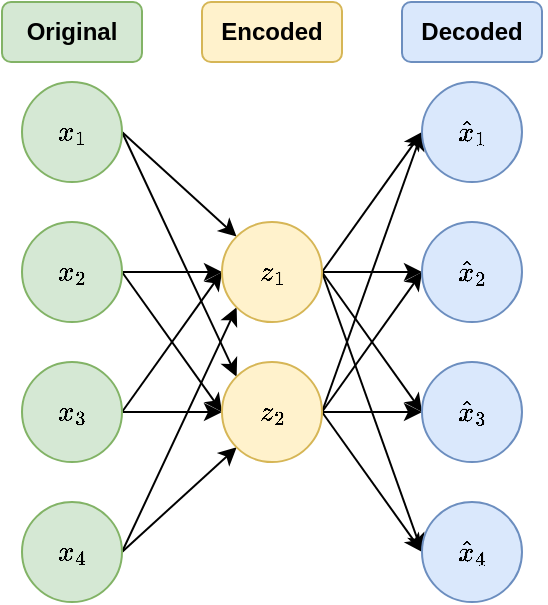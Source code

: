 <mxfile version="24.2.5" type="device">
  <diagram name="Page-1" id="mPvDxTL2O1whu2nM7hdp">
    <mxGraphModel dx="1195" dy="703" grid="1" gridSize="10" guides="1" tooltips="1" connect="1" arrows="1" fold="1" page="1" pageScale="1" pageWidth="1169" pageHeight="827" math="1" shadow="0">
      <root>
        <mxCell id="0" />
        <mxCell id="1" parent="0" />
        <mxCell id="XTUsNYbPlvS-B-yWx4Br-8" style="edgeStyle=none;rounded=0;orthogonalLoop=1;jettySize=auto;html=1;exitX=1;exitY=0.5;exitDx=0;exitDy=0;entryX=0;entryY=0;entryDx=0;entryDy=0;" edge="1" parent="1" source="19ZF0TEpJwVqldTS_Qyl-1" target="XTUsNYbPlvS-B-yWx4Br-5">
          <mxGeometry relative="1" as="geometry" />
        </mxCell>
        <mxCell id="XTUsNYbPlvS-B-yWx4Br-9" style="edgeStyle=none;rounded=0;orthogonalLoop=1;jettySize=auto;html=1;exitX=1;exitY=0.5;exitDx=0;exitDy=0;entryX=0;entryY=0;entryDx=0;entryDy=0;" edge="1" parent="1" source="19ZF0TEpJwVqldTS_Qyl-1" target="XTUsNYbPlvS-B-yWx4Br-6">
          <mxGeometry relative="1" as="geometry" />
        </mxCell>
        <mxCell id="19ZF0TEpJwVqldTS_Qyl-1" value="$$x_1$$" style="ellipse;whiteSpace=wrap;html=1;fillColor=#d5e8d4;strokeColor=#82b366;" parent="1" vertex="1">
          <mxGeometry x="20" y="50" width="50" height="50" as="geometry" />
        </mxCell>
        <mxCell id="XTUsNYbPlvS-B-yWx4Br-10" style="edgeStyle=none;rounded=0;orthogonalLoop=1;jettySize=auto;html=1;exitX=1;exitY=0.5;exitDx=0;exitDy=0;entryX=0;entryY=0.5;entryDx=0;entryDy=0;" edge="1" parent="1" source="19ZF0TEpJwVqldTS_Qyl-2" target="XTUsNYbPlvS-B-yWx4Br-5">
          <mxGeometry relative="1" as="geometry" />
        </mxCell>
        <mxCell id="XTUsNYbPlvS-B-yWx4Br-16" style="edgeStyle=none;rounded=0;orthogonalLoop=1;jettySize=auto;html=1;exitX=1;exitY=0.5;exitDx=0;exitDy=0;entryX=0;entryY=0.5;entryDx=0;entryDy=0;" edge="1" parent="1" source="19ZF0TEpJwVqldTS_Qyl-2" target="XTUsNYbPlvS-B-yWx4Br-6">
          <mxGeometry relative="1" as="geometry" />
        </mxCell>
        <mxCell id="19ZF0TEpJwVqldTS_Qyl-2" value="$$x_2$$" style="ellipse;whiteSpace=wrap;html=1;fillColor=#d5e8d4;strokeColor=#82b366;" parent="1" vertex="1">
          <mxGeometry x="20" y="120" width="50" height="50" as="geometry" />
        </mxCell>
        <mxCell id="XTUsNYbPlvS-B-yWx4Br-12" style="edgeStyle=none;rounded=0;orthogonalLoop=1;jettySize=auto;html=1;exitX=1;exitY=0.5;exitDx=0;exitDy=0;entryX=0;entryY=0.5;entryDx=0;entryDy=0;" edge="1" parent="1" source="19ZF0TEpJwVqldTS_Qyl-3" target="XTUsNYbPlvS-B-yWx4Br-5">
          <mxGeometry relative="1" as="geometry" />
        </mxCell>
        <mxCell id="XTUsNYbPlvS-B-yWx4Br-13" style="edgeStyle=none;rounded=0;orthogonalLoop=1;jettySize=auto;html=1;exitX=1;exitY=0.5;exitDx=0;exitDy=0;entryX=0;entryY=0.5;entryDx=0;entryDy=0;" edge="1" parent="1" source="19ZF0TEpJwVqldTS_Qyl-3" target="XTUsNYbPlvS-B-yWx4Br-6">
          <mxGeometry relative="1" as="geometry" />
        </mxCell>
        <mxCell id="19ZF0TEpJwVqldTS_Qyl-3" value="$$x_3$$" style="ellipse;whiteSpace=wrap;html=1;fillColor=#d5e8d4;strokeColor=#82b366;" parent="1" vertex="1">
          <mxGeometry x="20" y="190" width="50" height="50" as="geometry" />
        </mxCell>
        <mxCell id="XTUsNYbPlvS-B-yWx4Br-14" style="edgeStyle=none;rounded=0;orthogonalLoop=1;jettySize=auto;html=1;exitX=1;exitY=0.5;exitDx=0;exitDy=0;entryX=0;entryY=1;entryDx=0;entryDy=0;" edge="1" parent="1" source="19ZF0TEpJwVqldTS_Qyl-4" target="XTUsNYbPlvS-B-yWx4Br-5">
          <mxGeometry relative="1" as="geometry" />
        </mxCell>
        <mxCell id="XTUsNYbPlvS-B-yWx4Br-15" style="edgeStyle=none;rounded=0;orthogonalLoop=1;jettySize=auto;html=1;exitX=1;exitY=0.5;exitDx=0;exitDy=0;entryX=0;entryY=1;entryDx=0;entryDy=0;" edge="1" parent="1" source="19ZF0TEpJwVqldTS_Qyl-4" target="XTUsNYbPlvS-B-yWx4Br-6">
          <mxGeometry relative="1" as="geometry" />
        </mxCell>
        <mxCell id="19ZF0TEpJwVqldTS_Qyl-4" value="$$x_4$$" style="ellipse;whiteSpace=wrap;html=1;fillColor=#d5e8d4;strokeColor=#82b366;" parent="1" vertex="1">
          <mxGeometry x="20" y="260" width="50" height="50" as="geometry" />
        </mxCell>
        <mxCell id="XTUsNYbPlvS-B-yWx4Br-25" style="edgeStyle=none;rounded=0;orthogonalLoop=1;jettySize=auto;html=1;exitX=1;exitY=0.5;exitDx=0;exitDy=0;entryX=0;entryY=0.5;entryDx=0;entryDy=0;" edge="1" parent="1" source="XTUsNYbPlvS-B-yWx4Br-5" target="XTUsNYbPlvS-B-yWx4Br-21">
          <mxGeometry relative="1" as="geometry" />
        </mxCell>
        <mxCell id="XTUsNYbPlvS-B-yWx4Br-26" style="edgeStyle=none;rounded=0;orthogonalLoop=1;jettySize=auto;html=1;exitX=1;exitY=0.5;exitDx=0;exitDy=0;entryX=0;entryY=0.5;entryDx=0;entryDy=0;" edge="1" parent="1" source="XTUsNYbPlvS-B-yWx4Br-5" target="XTUsNYbPlvS-B-yWx4Br-22">
          <mxGeometry relative="1" as="geometry" />
        </mxCell>
        <mxCell id="XTUsNYbPlvS-B-yWx4Br-27" style="edgeStyle=none;rounded=0;orthogonalLoop=1;jettySize=auto;html=1;exitX=1;exitY=0.5;exitDx=0;exitDy=0;entryX=0;entryY=0.5;entryDx=0;entryDy=0;" edge="1" parent="1" source="XTUsNYbPlvS-B-yWx4Br-5" target="XTUsNYbPlvS-B-yWx4Br-23">
          <mxGeometry relative="1" as="geometry" />
        </mxCell>
        <mxCell id="XTUsNYbPlvS-B-yWx4Br-28" style="edgeStyle=none;rounded=0;orthogonalLoop=1;jettySize=auto;html=1;exitX=1;exitY=0.5;exitDx=0;exitDy=0;entryX=0;entryY=0.5;entryDx=0;entryDy=0;" edge="1" parent="1" source="XTUsNYbPlvS-B-yWx4Br-5" target="XTUsNYbPlvS-B-yWx4Br-24">
          <mxGeometry relative="1" as="geometry" />
        </mxCell>
        <mxCell id="XTUsNYbPlvS-B-yWx4Br-5" value="$$z_1$$" style="ellipse;whiteSpace=wrap;html=1;fillColor=#fff2cc;strokeColor=#d6b656;" vertex="1" parent="1">
          <mxGeometry x="120" y="120" width="50" height="50" as="geometry" />
        </mxCell>
        <mxCell id="XTUsNYbPlvS-B-yWx4Br-29" style="edgeStyle=none;rounded=0;orthogonalLoop=1;jettySize=auto;html=1;exitX=1;exitY=0.5;exitDx=0;exitDy=0;entryX=0;entryY=0.5;entryDx=0;entryDy=0;" edge="1" parent="1" source="XTUsNYbPlvS-B-yWx4Br-6" target="XTUsNYbPlvS-B-yWx4Br-21">
          <mxGeometry relative="1" as="geometry" />
        </mxCell>
        <mxCell id="XTUsNYbPlvS-B-yWx4Br-30" style="edgeStyle=none;rounded=0;orthogonalLoop=1;jettySize=auto;html=1;exitX=1;exitY=0.5;exitDx=0;exitDy=0;entryX=0;entryY=0.5;entryDx=0;entryDy=0;" edge="1" parent="1" source="XTUsNYbPlvS-B-yWx4Br-6" target="XTUsNYbPlvS-B-yWx4Br-22">
          <mxGeometry relative="1" as="geometry" />
        </mxCell>
        <mxCell id="XTUsNYbPlvS-B-yWx4Br-31" style="edgeStyle=none;rounded=0;orthogonalLoop=1;jettySize=auto;html=1;exitX=1;exitY=0.5;exitDx=0;exitDy=0;entryX=0;entryY=0.5;entryDx=0;entryDy=0;" edge="1" parent="1" source="XTUsNYbPlvS-B-yWx4Br-6" target="XTUsNYbPlvS-B-yWx4Br-23">
          <mxGeometry relative="1" as="geometry" />
        </mxCell>
        <mxCell id="XTUsNYbPlvS-B-yWx4Br-32" style="edgeStyle=none;rounded=0;orthogonalLoop=1;jettySize=auto;html=1;exitX=1;exitY=0.5;exitDx=0;exitDy=0;entryX=0;entryY=0.5;entryDx=0;entryDy=0;" edge="1" parent="1" source="XTUsNYbPlvS-B-yWx4Br-6" target="XTUsNYbPlvS-B-yWx4Br-24">
          <mxGeometry relative="1" as="geometry" />
        </mxCell>
        <mxCell id="XTUsNYbPlvS-B-yWx4Br-6" value="$$z_2$$" style="ellipse;whiteSpace=wrap;html=1;fillColor=#fff2cc;strokeColor=#d6b656;" vertex="1" parent="1">
          <mxGeometry x="120" y="190" width="50" height="50" as="geometry" />
        </mxCell>
        <mxCell id="XTUsNYbPlvS-B-yWx4Br-21" value="$$\hat{x}_1$$" style="ellipse;whiteSpace=wrap;html=1;fillColor=#dae8fc;strokeColor=#6c8ebf;" vertex="1" parent="1">
          <mxGeometry x="220" y="50" width="50" height="50" as="geometry" />
        </mxCell>
        <mxCell id="XTUsNYbPlvS-B-yWx4Br-22" value="$$\hat{x}_2$$" style="ellipse;whiteSpace=wrap;html=1;fillColor=#dae8fc;strokeColor=#6c8ebf;" vertex="1" parent="1">
          <mxGeometry x="220" y="120" width="50" height="50" as="geometry" />
        </mxCell>
        <mxCell id="XTUsNYbPlvS-B-yWx4Br-23" value="$$\hat{x}_3$$" style="ellipse;whiteSpace=wrap;html=1;fillColor=#dae8fc;strokeColor=#6c8ebf;" vertex="1" parent="1">
          <mxGeometry x="220" y="190" width="50" height="50" as="geometry" />
        </mxCell>
        <mxCell id="XTUsNYbPlvS-B-yWx4Br-24" value="$$\hat{x}_4$$" style="ellipse;whiteSpace=wrap;html=1;fillColor=#dae8fc;strokeColor=#6c8ebf;" vertex="1" parent="1">
          <mxGeometry x="220" y="260" width="50" height="50" as="geometry" />
        </mxCell>
        <mxCell id="XTUsNYbPlvS-B-yWx4Br-33" value="&lt;b&gt;Encoded&lt;/b&gt;" style="rounded=1;whiteSpace=wrap;html=1;fillColor=#fff2cc;strokeColor=#d6b656;" vertex="1" parent="1">
          <mxGeometry x="110" y="10" width="70" height="30" as="geometry" />
        </mxCell>
        <mxCell id="XTUsNYbPlvS-B-yWx4Br-34" value="&lt;b&gt;Decoded&lt;/b&gt;" style="rounded=1;whiteSpace=wrap;html=1;fillColor=#dae8fc;strokeColor=#6c8ebf;" vertex="1" parent="1">
          <mxGeometry x="210" y="10" width="70" height="30" as="geometry" />
        </mxCell>
        <mxCell id="XTUsNYbPlvS-B-yWx4Br-35" value="&lt;b&gt;Original&lt;/b&gt;" style="rounded=1;whiteSpace=wrap;html=1;fillColor=#d5e8d4;strokeColor=#82b366;" vertex="1" parent="1">
          <mxGeometry x="10" y="10" width="70" height="30" as="geometry" />
        </mxCell>
      </root>
    </mxGraphModel>
  </diagram>
</mxfile>
